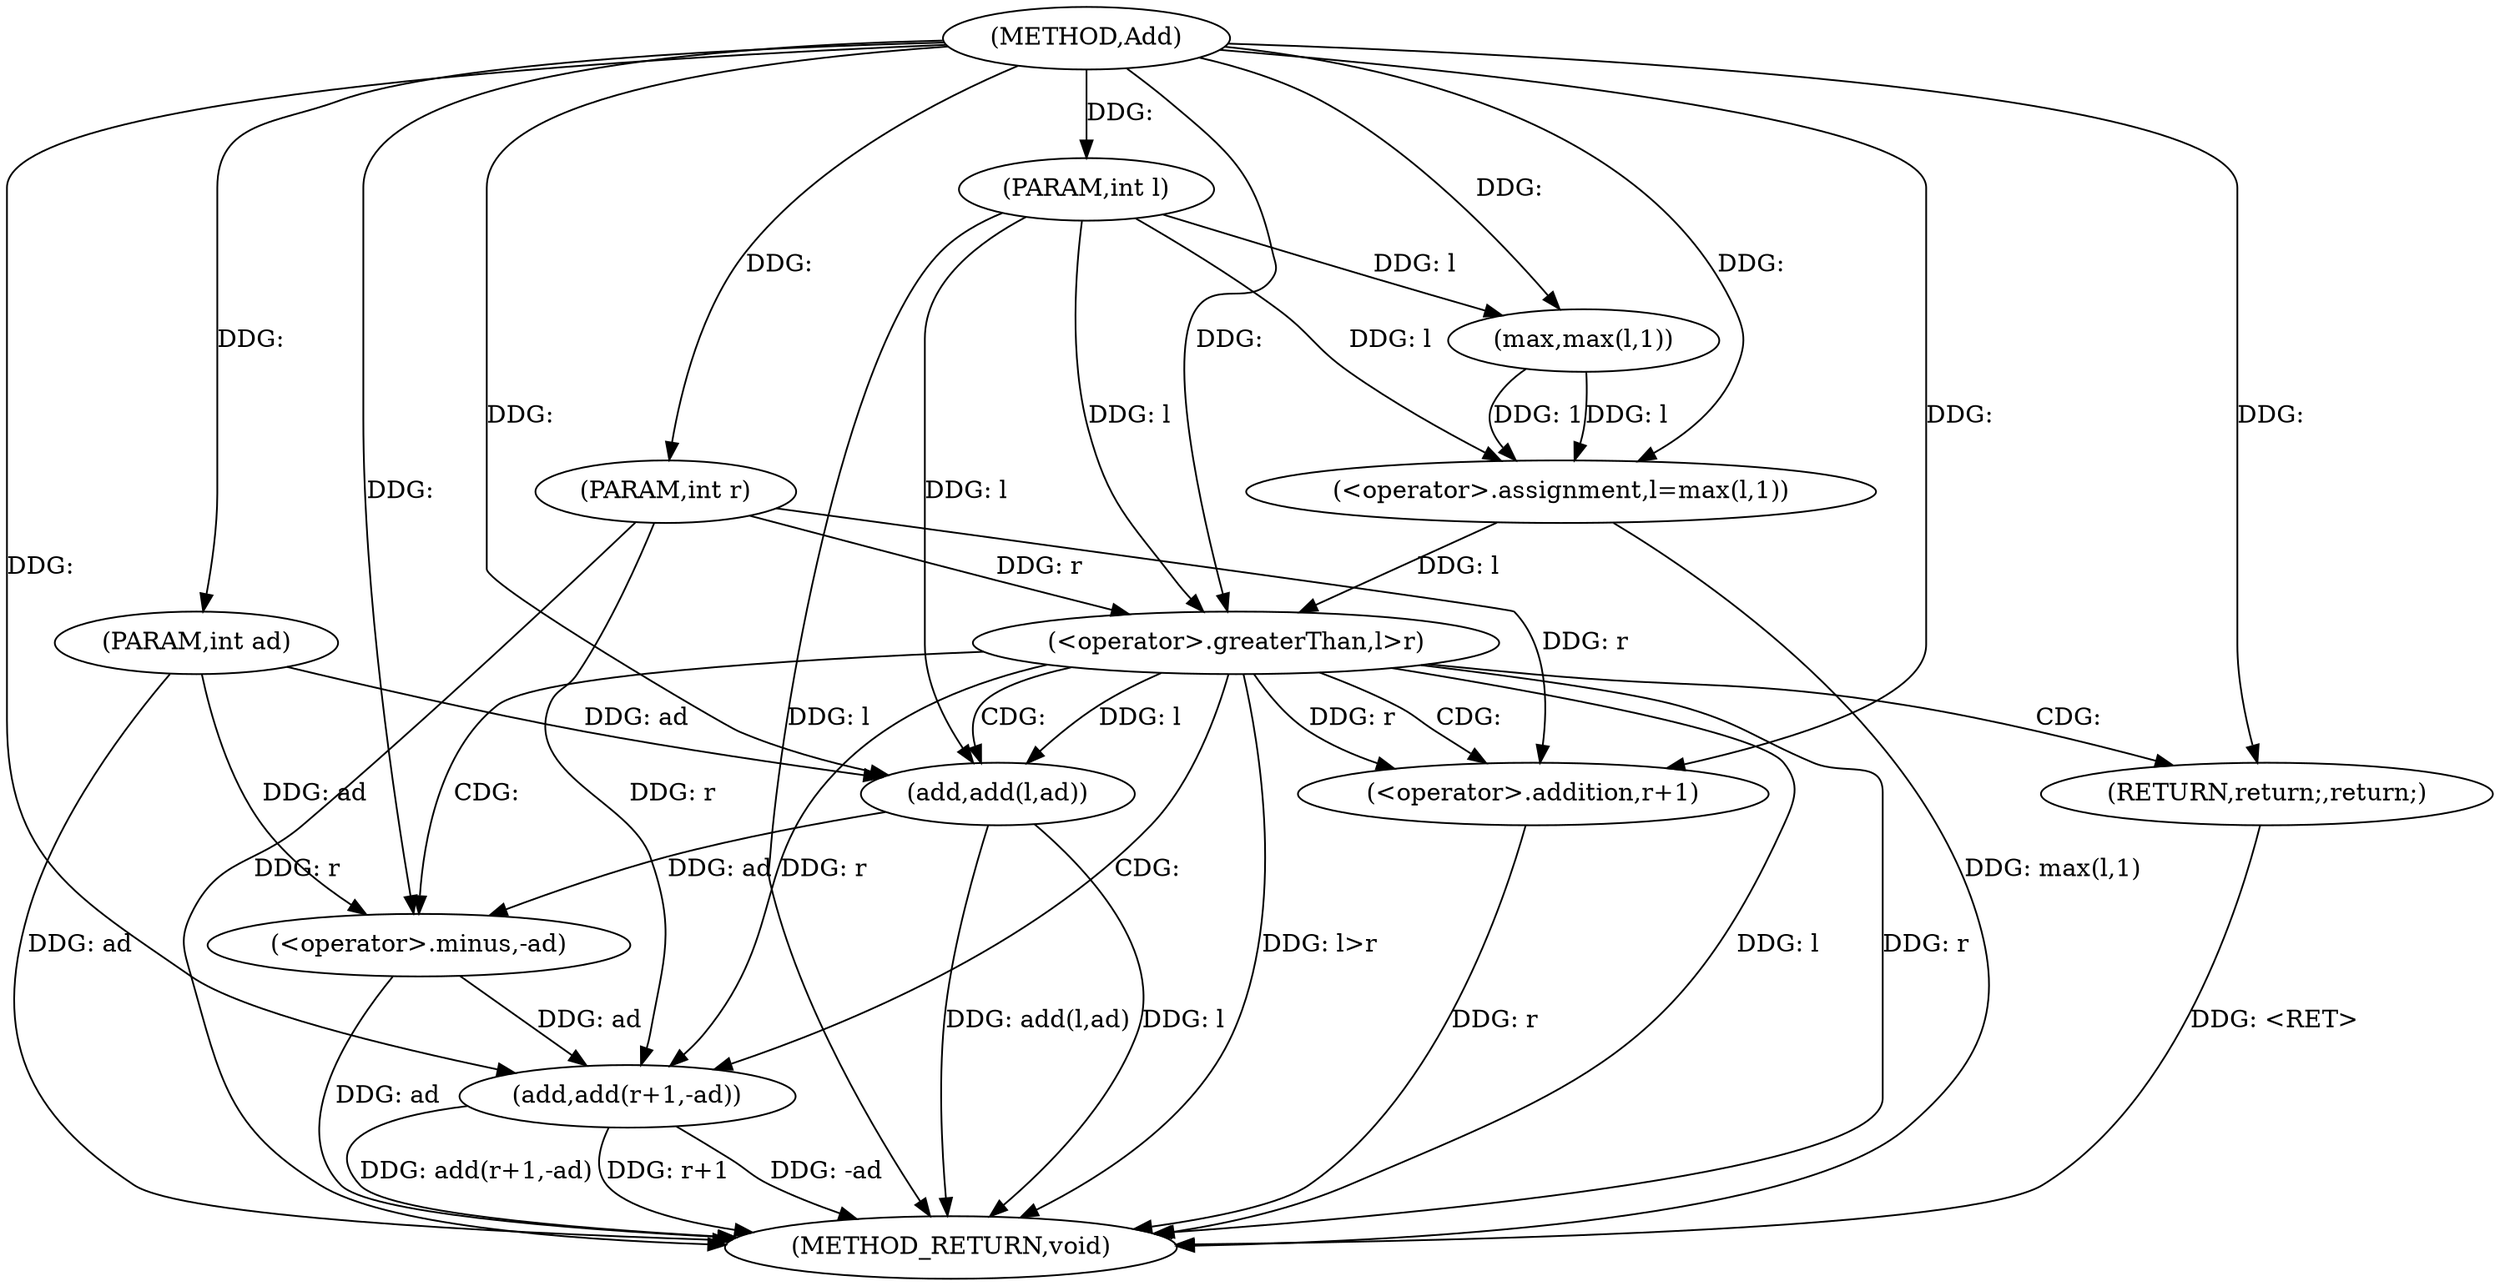 digraph "Add" {  
"1000238" [label = "(METHOD,Add)" ]
"1000262" [label = "(METHOD_RETURN,void)" ]
"1000239" [label = "(PARAM,int l)" ]
"1000240" [label = "(PARAM,int r)" ]
"1000241" [label = "(PARAM,int ad)" ]
"1000243" [label = "(<operator>.assignment,l=max(l,1))" ]
"1000253" [label = "(add,add(l,ad))" ]
"1000256" [label = "(add,add(r+1,-ad))" ]
"1000249" [label = "(<operator>.greaterThan,l>r)" ]
"1000252" [label = "(RETURN,return;,return;)" ]
"1000245" [label = "(max,max(l,1))" ]
"1000257" [label = "(<operator>.addition,r+1)" ]
"1000260" [label = "(<operator>.minus,-ad)" ]
  "1000252" -> "1000262"  [ label = "DDG: <RET>"] 
  "1000239" -> "1000262"  [ label = "DDG: l"] 
  "1000240" -> "1000262"  [ label = "DDG: r"] 
  "1000241" -> "1000262"  [ label = "DDG: ad"] 
  "1000243" -> "1000262"  [ label = "DDG: max(l,1)"] 
  "1000249" -> "1000262"  [ label = "DDG: l"] 
  "1000249" -> "1000262"  [ label = "DDG: r"] 
  "1000249" -> "1000262"  [ label = "DDG: l>r"] 
  "1000253" -> "1000262"  [ label = "DDG: l"] 
  "1000253" -> "1000262"  [ label = "DDG: add(l,ad)"] 
  "1000257" -> "1000262"  [ label = "DDG: r"] 
  "1000256" -> "1000262"  [ label = "DDG: r+1"] 
  "1000260" -> "1000262"  [ label = "DDG: ad"] 
  "1000256" -> "1000262"  [ label = "DDG: -ad"] 
  "1000256" -> "1000262"  [ label = "DDG: add(r+1,-ad)"] 
  "1000238" -> "1000239"  [ label = "DDG: "] 
  "1000238" -> "1000240"  [ label = "DDG: "] 
  "1000238" -> "1000241"  [ label = "DDG: "] 
  "1000245" -> "1000243"  [ label = "DDG: 1"] 
  "1000245" -> "1000243"  [ label = "DDG: l"] 
  "1000239" -> "1000243"  [ label = "DDG: l"] 
  "1000238" -> "1000243"  [ label = "DDG: "] 
  "1000238" -> "1000252"  [ label = "DDG: "] 
  "1000249" -> "1000253"  [ label = "DDG: l"] 
  "1000239" -> "1000253"  [ label = "DDG: l"] 
  "1000238" -> "1000253"  [ label = "DDG: "] 
  "1000241" -> "1000253"  [ label = "DDG: ad"] 
  "1000260" -> "1000256"  [ label = "DDG: ad"] 
  "1000238" -> "1000256"  [ label = "DDG: "] 
  "1000249" -> "1000256"  [ label = "DDG: r"] 
  "1000240" -> "1000256"  [ label = "DDG: r"] 
  "1000239" -> "1000245"  [ label = "DDG: l"] 
  "1000238" -> "1000245"  [ label = "DDG: "] 
  "1000243" -> "1000249"  [ label = "DDG: l"] 
  "1000239" -> "1000249"  [ label = "DDG: l"] 
  "1000238" -> "1000249"  [ label = "DDG: "] 
  "1000240" -> "1000249"  [ label = "DDG: r"] 
  "1000249" -> "1000257"  [ label = "DDG: r"] 
  "1000240" -> "1000257"  [ label = "DDG: r"] 
  "1000238" -> "1000257"  [ label = "DDG: "] 
  "1000253" -> "1000260"  [ label = "DDG: ad"] 
  "1000241" -> "1000260"  [ label = "DDG: ad"] 
  "1000238" -> "1000260"  [ label = "DDG: "] 
  "1000249" -> "1000256"  [ label = "CDG: "] 
  "1000249" -> "1000253"  [ label = "CDG: "] 
  "1000249" -> "1000252"  [ label = "CDG: "] 
  "1000249" -> "1000260"  [ label = "CDG: "] 
  "1000249" -> "1000257"  [ label = "CDG: "] 
}

